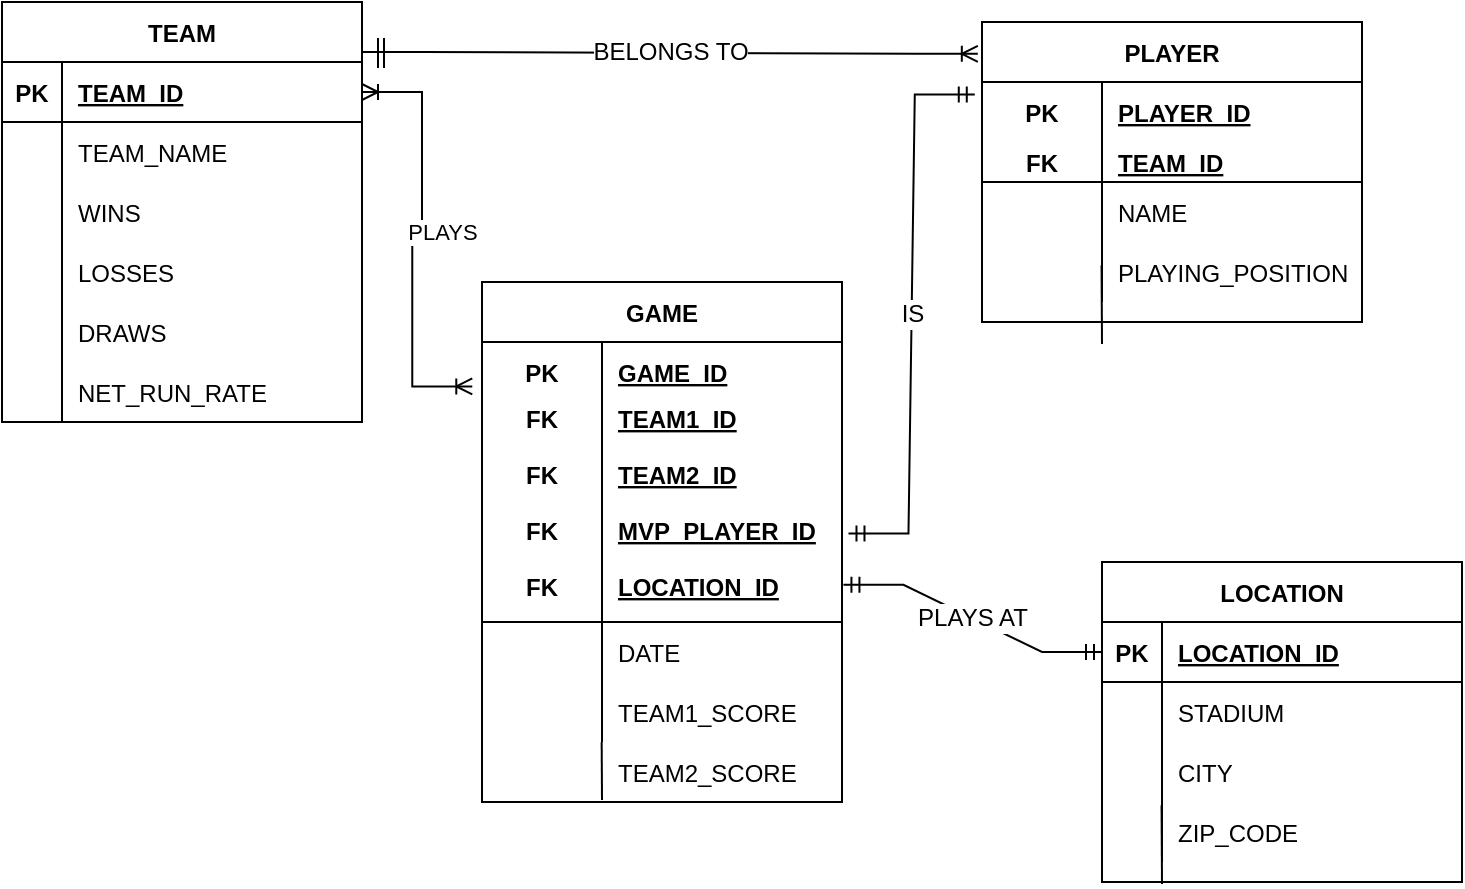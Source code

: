 <mxfile version="15.8.7" type="device"><diagram id="R2lEEEUBdFMjLlhIrx00" name="Page-1"><mxGraphModel dx="1038" dy="547" grid="1" gridSize="10" guides="1" tooltips="1" connect="1" arrows="1" fold="1" page="1" pageScale="1" pageWidth="850" pageHeight="1100" math="0" shadow="0" extFonts="Permanent Marker^https://fonts.googleapis.com/css?family=Permanent+Marker"><root><mxCell id="0"/><mxCell id="1" parent="0"/><mxCell id="5vlyNeQ3txYIT8EUhpx5-13" value="TEAM" style="shape=table;startSize=30;container=1;collapsible=1;childLayout=tableLayout;fixedRows=1;rowLines=0;fontStyle=1;align=center;resizeLast=1;" parent="1" vertex="1"><mxGeometry x="50" y="10" width="180" height="210" as="geometry"/></mxCell><mxCell id="5vlyNeQ3txYIT8EUhpx5-14" value="" style="shape=partialRectangle;collapsible=0;dropTarget=0;pointerEvents=0;fillColor=none;top=0;left=0;bottom=1;right=0;points=[[0,0.5],[1,0.5]];portConstraint=eastwest;" parent="5vlyNeQ3txYIT8EUhpx5-13" vertex="1"><mxGeometry y="30" width="180" height="30" as="geometry"/></mxCell><mxCell id="5vlyNeQ3txYIT8EUhpx5-15" value="PK" style="shape=partialRectangle;connectable=0;fillColor=none;top=0;left=0;bottom=0;right=0;fontStyle=1;overflow=hidden;" parent="5vlyNeQ3txYIT8EUhpx5-14" vertex="1"><mxGeometry width="30" height="30" as="geometry"><mxRectangle width="30" height="30" as="alternateBounds"/></mxGeometry></mxCell><mxCell id="5vlyNeQ3txYIT8EUhpx5-16" value="TEAM_ID" style="shape=partialRectangle;connectable=0;fillColor=none;top=0;left=0;bottom=0;right=0;align=left;spacingLeft=6;fontStyle=5;overflow=hidden;" parent="5vlyNeQ3txYIT8EUhpx5-14" vertex="1"><mxGeometry x="30" width="150" height="30" as="geometry"><mxRectangle width="150" height="30" as="alternateBounds"/></mxGeometry></mxCell><mxCell id="5vlyNeQ3txYIT8EUhpx5-17" value="" style="shape=partialRectangle;collapsible=0;dropTarget=0;pointerEvents=0;fillColor=none;top=0;left=0;bottom=0;right=0;points=[[0,0.5],[1,0.5]];portConstraint=eastwest;" parent="5vlyNeQ3txYIT8EUhpx5-13" vertex="1"><mxGeometry y="60" width="180" height="30" as="geometry"/></mxCell><mxCell id="5vlyNeQ3txYIT8EUhpx5-18" value="" style="shape=partialRectangle;connectable=0;fillColor=none;top=0;left=0;bottom=0;right=0;editable=1;overflow=hidden;" parent="5vlyNeQ3txYIT8EUhpx5-17" vertex="1"><mxGeometry width="30" height="30" as="geometry"><mxRectangle width="30" height="30" as="alternateBounds"/></mxGeometry></mxCell><mxCell id="5vlyNeQ3txYIT8EUhpx5-19" value="TEAM_NAME" style="shape=partialRectangle;connectable=0;fillColor=none;top=0;left=0;bottom=0;right=0;align=left;spacingLeft=6;overflow=hidden;" parent="5vlyNeQ3txYIT8EUhpx5-17" vertex="1"><mxGeometry x="30" width="150" height="30" as="geometry"><mxRectangle width="150" height="30" as="alternateBounds"/></mxGeometry></mxCell><mxCell id="5vlyNeQ3txYIT8EUhpx5-20" value="" style="shape=partialRectangle;collapsible=0;dropTarget=0;pointerEvents=0;fillColor=none;top=0;left=0;bottom=0;right=0;points=[[0,0.5],[1,0.5]];portConstraint=eastwest;" parent="5vlyNeQ3txYIT8EUhpx5-13" vertex="1"><mxGeometry y="90" width="180" height="30" as="geometry"/></mxCell><mxCell id="5vlyNeQ3txYIT8EUhpx5-21" value="" style="shape=partialRectangle;connectable=0;fillColor=none;top=0;left=0;bottom=0;right=0;editable=1;overflow=hidden;" parent="5vlyNeQ3txYIT8EUhpx5-20" vertex="1"><mxGeometry width="30" height="30" as="geometry"><mxRectangle width="30" height="30" as="alternateBounds"/></mxGeometry></mxCell><mxCell id="5vlyNeQ3txYIT8EUhpx5-22" value="WINS    " style="shape=partialRectangle;connectable=0;fillColor=none;top=0;left=0;bottom=0;right=0;align=left;spacingLeft=6;overflow=hidden;" parent="5vlyNeQ3txYIT8EUhpx5-20" vertex="1"><mxGeometry x="30" width="150" height="30" as="geometry"><mxRectangle width="150" height="30" as="alternateBounds"/></mxGeometry></mxCell><mxCell id="5vlyNeQ3txYIT8EUhpx5-23" value="" style="shape=partialRectangle;collapsible=0;dropTarget=0;pointerEvents=0;fillColor=none;top=0;left=0;bottom=0;right=0;points=[[0,0.5],[1,0.5]];portConstraint=eastwest;" parent="5vlyNeQ3txYIT8EUhpx5-13" vertex="1"><mxGeometry y="120" width="180" height="30" as="geometry"/></mxCell><mxCell id="5vlyNeQ3txYIT8EUhpx5-24" value="" style="shape=partialRectangle;connectable=0;fillColor=none;top=0;left=0;bottom=0;right=0;editable=1;overflow=hidden;" parent="5vlyNeQ3txYIT8EUhpx5-23" vertex="1"><mxGeometry width="30" height="30" as="geometry"><mxRectangle width="30" height="30" as="alternateBounds"/></mxGeometry></mxCell><mxCell id="5vlyNeQ3txYIT8EUhpx5-25" value="LOSSES" style="shape=partialRectangle;connectable=0;fillColor=none;top=0;left=0;bottom=0;right=0;align=left;spacingLeft=6;overflow=hidden;" parent="5vlyNeQ3txYIT8EUhpx5-23" vertex="1"><mxGeometry x="30" width="150" height="30" as="geometry"><mxRectangle width="150" height="30" as="alternateBounds"/></mxGeometry></mxCell><mxCell id="5vlyNeQ3txYIT8EUhpx5-26" value="LOCATION" style="shape=table;startSize=30;container=1;collapsible=1;childLayout=tableLayout;fixedRows=1;rowLines=0;fontStyle=1;align=center;resizeLast=1;" parent="1" vertex="1"><mxGeometry x="600" y="290" width="180" height="160" as="geometry"/></mxCell><mxCell id="5vlyNeQ3txYIT8EUhpx5-27" value="" style="shape=partialRectangle;collapsible=0;dropTarget=0;pointerEvents=0;fillColor=none;top=0;left=0;bottom=1;right=0;points=[[0,0.5],[1,0.5]];portConstraint=eastwest;" parent="5vlyNeQ3txYIT8EUhpx5-26" vertex="1"><mxGeometry y="30" width="180" height="30" as="geometry"/></mxCell><mxCell id="5vlyNeQ3txYIT8EUhpx5-28" value="PK" style="shape=partialRectangle;connectable=0;fillColor=none;top=0;left=0;bottom=0;right=0;fontStyle=1;overflow=hidden;" parent="5vlyNeQ3txYIT8EUhpx5-27" vertex="1"><mxGeometry width="30" height="30" as="geometry"><mxRectangle width="30" height="30" as="alternateBounds"/></mxGeometry></mxCell><mxCell id="5vlyNeQ3txYIT8EUhpx5-29" value="LOCATION_ID" style="shape=partialRectangle;connectable=0;fillColor=none;top=0;left=0;bottom=0;right=0;align=left;spacingLeft=6;fontStyle=5;overflow=hidden;" parent="5vlyNeQ3txYIT8EUhpx5-27" vertex="1"><mxGeometry x="30" width="150" height="30" as="geometry"><mxRectangle width="150" height="30" as="alternateBounds"/></mxGeometry></mxCell><mxCell id="5vlyNeQ3txYIT8EUhpx5-30" value="" style="shape=partialRectangle;collapsible=0;dropTarget=0;pointerEvents=0;fillColor=none;top=0;left=0;bottom=0;right=0;points=[[0,0.5],[1,0.5]];portConstraint=eastwest;" parent="5vlyNeQ3txYIT8EUhpx5-26" vertex="1"><mxGeometry y="60" width="180" height="30" as="geometry"/></mxCell><mxCell id="5vlyNeQ3txYIT8EUhpx5-31" value="" style="shape=partialRectangle;connectable=0;fillColor=none;top=0;left=0;bottom=0;right=0;editable=1;overflow=hidden;" parent="5vlyNeQ3txYIT8EUhpx5-30" vertex="1"><mxGeometry width="30" height="30" as="geometry"><mxRectangle width="30" height="30" as="alternateBounds"/></mxGeometry></mxCell><mxCell id="5vlyNeQ3txYIT8EUhpx5-32" value="STADIUM" style="shape=partialRectangle;connectable=0;fillColor=none;top=0;left=0;bottom=0;right=0;align=left;spacingLeft=6;overflow=hidden;" parent="5vlyNeQ3txYIT8EUhpx5-30" vertex="1"><mxGeometry x="30" width="150" height="30" as="geometry"><mxRectangle width="150" height="30" as="alternateBounds"/></mxGeometry></mxCell><mxCell id="5vlyNeQ3txYIT8EUhpx5-33" value="" style="shape=partialRectangle;collapsible=0;dropTarget=0;pointerEvents=0;fillColor=none;top=0;left=0;bottom=0;right=0;points=[[0,0.5],[1,0.5]];portConstraint=eastwest;" parent="5vlyNeQ3txYIT8EUhpx5-26" vertex="1"><mxGeometry y="90" width="180" height="30" as="geometry"/></mxCell><mxCell id="5vlyNeQ3txYIT8EUhpx5-34" value="" style="shape=partialRectangle;connectable=0;fillColor=none;top=0;left=0;bottom=0;right=0;editable=1;overflow=hidden;" parent="5vlyNeQ3txYIT8EUhpx5-33" vertex="1"><mxGeometry width="30" height="30" as="geometry"><mxRectangle width="30" height="30" as="alternateBounds"/></mxGeometry></mxCell><mxCell id="5vlyNeQ3txYIT8EUhpx5-35" value="CITY" style="shape=partialRectangle;connectable=0;fillColor=none;top=0;left=0;bottom=0;right=0;align=left;spacingLeft=6;overflow=hidden;" parent="5vlyNeQ3txYIT8EUhpx5-33" vertex="1"><mxGeometry x="30" width="150" height="30" as="geometry"><mxRectangle width="150" height="30" as="alternateBounds"/></mxGeometry></mxCell><mxCell id="5vlyNeQ3txYIT8EUhpx5-36" value="" style="shape=partialRectangle;collapsible=0;dropTarget=0;pointerEvents=0;fillColor=none;top=0;left=0;bottom=0;right=0;points=[[0,0.5],[1,0.5]];portConstraint=eastwest;" parent="5vlyNeQ3txYIT8EUhpx5-26" vertex="1"><mxGeometry y="120" width="180" height="30" as="geometry"/></mxCell><mxCell id="5vlyNeQ3txYIT8EUhpx5-37" value="" style="shape=partialRectangle;connectable=0;fillColor=none;top=0;left=0;bottom=0;right=0;editable=1;overflow=hidden;" parent="5vlyNeQ3txYIT8EUhpx5-36" vertex="1"><mxGeometry width="30" height="30" as="geometry"><mxRectangle width="30" height="30" as="alternateBounds"/></mxGeometry></mxCell><mxCell id="5vlyNeQ3txYIT8EUhpx5-38" value="ZIP_CODE" style="shape=partialRectangle;connectable=0;fillColor=none;top=0;left=0;bottom=0;right=0;align=left;spacingLeft=6;overflow=hidden;" parent="5vlyNeQ3txYIT8EUhpx5-36" vertex="1"><mxGeometry x="30" width="150" height="30" as="geometry"><mxRectangle width="150" height="30" as="alternateBounds"/></mxGeometry></mxCell><mxCell id="5vlyNeQ3txYIT8EUhpx5-66" value="DRAWS" style="shape=partialRectangle;connectable=0;fillColor=none;top=0;left=0;bottom=0;right=0;align=left;spacingLeft=6;overflow=hidden;" parent="1" vertex="1"><mxGeometry x="80" y="160" width="150" height="30" as="geometry"><mxRectangle width="150" height="30" as="alternateBounds"/></mxGeometry></mxCell><mxCell id="5vlyNeQ3txYIT8EUhpx5-67" value="NET_RUN_RATE" style="shape=partialRectangle;connectable=0;fillColor=none;top=0;left=0;bottom=0;right=0;align=left;spacingLeft=6;overflow=hidden;" parent="1" vertex="1"><mxGeometry x="80" y="190" width="150" height="30" as="geometry"><mxRectangle width="150" height="30" as="alternateBounds"/></mxGeometry></mxCell><mxCell id="5vlyNeQ3txYIT8EUhpx5-96" value="PLAYER" style="shape=table;startSize=30;container=1;collapsible=1;childLayout=tableLayout;fixedRows=1;rowLines=0;fontStyle=1;align=center;resizeLast=1;" parent="1" vertex="1"><mxGeometry x="540" y="20" width="190" height="150" as="geometry"/></mxCell><mxCell id="5vlyNeQ3txYIT8EUhpx5-97" value="" style="shape=partialRectangle;collapsible=0;dropTarget=0;pointerEvents=0;fillColor=none;top=0;left=0;bottom=0;right=0;points=[[0,0.5],[1,0.5]];portConstraint=eastwest;" parent="5vlyNeQ3txYIT8EUhpx5-96" vertex="1"><mxGeometry y="30" width="190" height="30" as="geometry"/></mxCell><mxCell id="5vlyNeQ3txYIT8EUhpx5-98" value="PK" style="shape=partialRectangle;connectable=0;fillColor=none;top=0;left=0;bottom=0;right=0;fontStyle=1;overflow=hidden;" parent="5vlyNeQ3txYIT8EUhpx5-97" vertex="1"><mxGeometry width="60" height="30" as="geometry"><mxRectangle width="60" height="30" as="alternateBounds"/></mxGeometry></mxCell><mxCell id="5vlyNeQ3txYIT8EUhpx5-99" value="PLAYER_ID" style="shape=partialRectangle;connectable=0;fillColor=none;top=0;left=0;bottom=0;right=0;align=left;spacingLeft=6;fontStyle=5;overflow=hidden;" parent="5vlyNeQ3txYIT8EUhpx5-97" vertex="1"><mxGeometry x="60" width="130" height="30" as="geometry"><mxRectangle width="130" height="30" as="alternateBounds"/></mxGeometry></mxCell><mxCell id="5vlyNeQ3txYIT8EUhpx5-100" value="" style="shape=partialRectangle;collapsible=0;dropTarget=0;pointerEvents=0;fillColor=none;top=0;left=0;bottom=1;right=0;points=[[0,0.5],[1,0.5]];portConstraint=eastwest;" parent="5vlyNeQ3txYIT8EUhpx5-96" vertex="1"><mxGeometry y="60" width="190" height="20" as="geometry"/></mxCell><mxCell id="5vlyNeQ3txYIT8EUhpx5-101" value="FK" style="shape=partialRectangle;connectable=0;fillColor=none;top=0;left=0;bottom=0;right=0;fontStyle=1;overflow=hidden;" parent="5vlyNeQ3txYIT8EUhpx5-100" vertex="1"><mxGeometry width="60" height="20" as="geometry"><mxRectangle width="60" height="20" as="alternateBounds"/></mxGeometry></mxCell><mxCell id="5vlyNeQ3txYIT8EUhpx5-102" value="TEAM_ID" style="shape=partialRectangle;connectable=0;fillColor=none;top=0;left=0;bottom=0;right=0;align=left;spacingLeft=6;fontStyle=5;overflow=hidden;" parent="5vlyNeQ3txYIT8EUhpx5-100" vertex="1"><mxGeometry x="60" width="130" height="20" as="geometry"><mxRectangle width="130" height="20" as="alternateBounds"/></mxGeometry></mxCell><mxCell id="5vlyNeQ3txYIT8EUhpx5-103" value="" style="shape=partialRectangle;collapsible=0;dropTarget=0;pointerEvents=0;fillColor=none;top=0;left=0;bottom=0;right=0;points=[[0,0.5],[1,0.5]];portConstraint=eastwest;" parent="5vlyNeQ3txYIT8EUhpx5-96" vertex="1"><mxGeometry y="80" width="190" height="30" as="geometry"/></mxCell><mxCell id="5vlyNeQ3txYIT8EUhpx5-104" value="" style="shape=partialRectangle;connectable=0;fillColor=none;top=0;left=0;bottom=0;right=0;editable=1;overflow=hidden;" parent="5vlyNeQ3txYIT8EUhpx5-103" vertex="1"><mxGeometry width="60" height="30" as="geometry"><mxRectangle width="60" height="30" as="alternateBounds"/></mxGeometry></mxCell><mxCell id="5vlyNeQ3txYIT8EUhpx5-105" value="NAME" style="shape=partialRectangle;connectable=0;fillColor=none;top=0;left=0;bottom=0;right=0;align=left;spacingLeft=6;overflow=hidden;" parent="5vlyNeQ3txYIT8EUhpx5-103" vertex="1"><mxGeometry x="60" width="130" height="30" as="geometry"><mxRectangle width="130" height="30" as="alternateBounds"/></mxGeometry></mxCell><mxCell id="5vlyNeQ3txYIT8EUhpx5-106" value="" style="shape=partialRectangle;collapsible=0;dropTarget=0;pointerEvents=0;fillColor=none;top=0;left=0;bottom=0;right=0;points=[[0,0.5],[1,0.5]];portConstraint=eastwest;" parent="5vlyNeQ3txYIT8EUhpx5-96" vertex="1"><mxGeometry y="110" width="190" height="30" as="geometry"/></mxCell><mxCell id="5vlyNeQ3txYIT8EUhpx5-107" value="" style="shape=partialRectangle;connectable=0;fillColor=none;top=0;left=0;bottom=0;right=0;editable=1;overflow=hidden;" parent="5vlyNeQ3txYIT8EUhpx5-106" vertex="1"><mxGeometry width="60" height="30" as="geometry"><mxRectangle width="60" height="30" as="alternateBounds"/></mxGeometry></mxCell><mxCell id="5vlyNeQ3txYIT8EUhpx5-108" value="PLAYING_POSITION" style="shape=partialRectangle;connectable=0;fillColor=none;top=0;left=0;bottom=0;right=0;align=left;spacingLeft=6;overflow=hidden;" parent="5vlyNeQ3txYIT8EUhpx5-106" vertex="1"><mxGeometry x="60" width="130" height="30" as="geometry"><mxRectangle width="130" height="30" as="alternateBounds"/></mxGeometry></mxCell><mxCell id="5vlyNeQ3txYIT8EUhpx5-124" value="" style="endArrow=none;html=1;rounded=0;" parent="1" edge="1"><mxGeometry width="50" height="50" relative="1" as="geometry"><mxPoint x="80" y="220" as="sourcePoint"/><mxPoint x="80" y="160" as="targetPoint"/></mxGeometry></mxCell><mxCell id="5vlyNeQ3txYIT8EUhpx5-126" value="" style="endArrow=none;html=1;rounded=0;entryX=0.171;entryY=0.02;entryDx=0;entryDy=0;entryPerimeter=0;" parent="1" edge="1"><mxGeometry width="50" height="50" relative="1" as="geometry"><mxPoint x="630" y="451" as="sourcePoint"/><mxPoint x="629.78" y="411.6" as="targetPoint"/></mxGeometry></mxCell><mxCell id="5vlyNeQ3txYIT8EUhpx5-174" value="GAME" style="shape=table;startSize=30;container=1;collapsible=1;childLayout=tableLayout;fixedRows=1;rowLines=0;fontStyle=1;align=center;resizeLast=1;" parent="1" vertex="1"><mxGeometry x="290" y="150" width="180" height="260" as="geometry"/></mxCell><mxCell id="5vlyNeQ3txYIT8EUhpx5-175" value="" style="shape=partialRectangle;collapsible=0;dropTarget=0;pointerEvents=0;fillColor=none;top=0;left=0;bottom=0;right=0;points=[[0,0.5],[1,0.5]];portConstraint=eastwest;" parent="5vlyNeQ3txYIT8EUhpx5-174" vertex="1"><mxGeometry y="30" width="180" height="30" as="geometry"/></mxCell><mxCell id="5vlyNeQ3txYIT8EUhpx5-176" value="PK" style="shape=partialRectangle;connectable=0;fillColor=none;top=0;left=0;bottom=0;right=0;fontStyle=1;overflow=hidden;" parent="5vlyNeQ3txYIT8EUhpx5-175" vertex="1"><mxGeometry width="60" height="30" as="geometry"><mxRectangle width="60" height="30" as="alternateBounds"/></mxGeometry></mxCell><mxCell id="5vlyNeQ3txYIT8EUhpx5-177" value="GAME_ID" style="shape=partialRectangle;connectable=0;fillColor=none;top=0;left=0;bottom=0;right=0;align=left;spacingLeft=6;fontStyle=5;overflow=hidden;" parent="5vlyNeQ3txYIT8EUhpx5-175" vertex="1"><mxGeometry x="60" width="120" height="30" as="geometry"><mxRectangle width="120" height="30" as="alternateBounds"/></mxGeometry></mxCell><mxCell id="5vlyNeQ3txYIT8EUhpx5-178" value="" style="shape=partialRectangle;collapsible=0;dropTarget=0;pointerEvents=0;fillColor=none;top=0;left=0;bottom=1;right=0;points=[[0,0.5],[1,0.5]];portConstraint=eastwest;" parent="5vlyNeQ3txYIT8EUhpx5-174" vertex="1"><mxGeometry y="60" width="180" height="110" as="geometry"/></mxCell><mxCell id="5vlyNeQ3txYIT8EUhpx5-179" value="FK&#10;&#10;FK&#10;&#10;FK&#10;&#10;FK&#10;&#10;" style="shape=partialRectangle;connectable=0;fillColor=none;top=0;left=0;bottom=0;right=0;fontStyle=1;overflow=hidden;" parent="5vlyNeQ3txYIT8EUhpx5-178" vertex="1"><mxGeometry width="60" height="110" as="geometry"><mxRectangle width="60" height="110" as="alternateBounds"/></mxGeometry></mxCell><mxCell id="5vlyNeQ3txYIT8EUhpx5-180" value="TEAM1_ID&#10;&#10;TEAM2_ID&#10;&#10;MVP_PLAYER_ID&#10;&#10;LOCATION_ID&#10;" style="shape=partialRectangle;connectable=0;fillColor=none;top=0;left=0;bottom=0;right=0;align=left;spacingLeft=6;fontStyle=5;overflow=hidden;" parent="5vlyNeQ3txYIT8EUhpx5-178" vertex="1"><mxGeometry x="60" width="120" height="110" as="geometry"><mxRectangle width="120" height="110" as="alternateBounds"/></mxGeometry></mxCell><mxCell id="5vlyNeQ3txYIT8EUhpx5-181" value="" style="shape=partialRectangle;collapsible=0;dropTarget=0;pointerEvents=0;fillColor=none;top=0;left=0;bottom=0;right=0;points=[[0,0.5],[1,0.5]];portConstraint=eastwest;" parent="5vlyNeQ3txYIT8EUhpx5-174" vertex="1"><mxGeometry y="170" width="180" height="30" as="geometry"/></mxCell><mxCell id="5vlyNeQ3txYIT8EUhpx5-182" value="" style="shape=partialRectangle;connectable=0;fillColor=none;top=0;left=0;bottom=0;right=0;editable=1;overflow=hidden;" parent="5vlyNeQ3txYIT8EUhpx5-181" vertex="1"><mxGeometry width="60" height="30" as="geometry"><mxRectangle width="60" height="30" as="alternateBounds"/></mxGeometry></mxCell><mxCell id="5vlyNeQ3txYIT8EUhpx5-183" value="DATE" style="shape=partialRectangle;connectable=0;fillColor=none;top=0;left=0;bottom=0;right=0;align=left;spacingLeft=6;overflow=hidden;" parent="5vlyNeQ3txYIT8EUhpx5-181" vertex="1"><mxGeometry x="60" width="120" height="30" as="geometry"><mxRectangle width="120" height="30" as="alternateBounds"/></mxGeometry></mxCell><mxCell id="5vlyNeQ3txYIT8EUhpx5-184" value="" style="shape=partialRectangle;collapsible=0;dropTarget=0;pointerEvents=0;fillColor=none;top=0;left=0;bottom=0;right=0;points=[[0,0.5],[1,0.5]];portConstraint=eastwest;" parent="5vlyNeQ3txYIT8EUhpx5-174" vertex="1"><mxGeometry y="200" width="180" height="30" as="geometry"/></mxCell><mxCell id="5vlyNeQ3txYIT8EUhpx5-185" value="" style="shape=partialRectangle;connectable=0;fillColor=none;top=0;left=0;bottom=0;right=0;editable=1;overflow=hidden;" parent="5vlyNeQ3txYIT8EUhpx5-184" vertex="1"><mxGeometry width="60" height="30" as="geometry"><mxRectangle width="60" height="30" as="alternateBounds"/></mxGeometry></mxCell><mxCell id="5vlyNeQ3txYIT8EUhpx5-186" value="TEAM1_SCORE" style="shape=partialRectangle;connectable=0;fillColor=none;top=0;left=0;bottom=0;right=0;align=left;spacingLeft=6;overflow=hidden;" parent="5vlyNeQ3txYIT8EUhpx5-184" vertex="1"><mxGeometry x="60" width="120" height="30" as="geometry"><mxRectangle width="120" height="30" as="alternateBounds"/></mxGeometry></mxCell><mxCell id="5vlyNeQ3txYIT8EUhpx5-187" value="TEAM2_SCORE" style="shape=partialRectangle;connectable=0;fillColor=none;top=0;left=0;bottom=0;right=0;align=left;spacingLeft=6;overflow=hidden;" parent="1" vertex="1"><mxGeometry x="350" y="380" width="120" height="30" as="geometry"><mxRectangle width="120" height="30" as="alternateBounds"/></mxGeometry></mxCell><mxCell id="5vlyNeQ3txYIT8EUhpx5-188" value="" style="shape=partialRectangle;connectable=0;fillColor=none;top=0;left=0;bottom=0;right=0;align=left;spacingLeft=6;overflow=hidden;" parent="1" vertex="1"><mxGeometry x="350" y="401" width="120" height="30" as="geometry"><mxRectangle width="120" height="30" as="alternateBounds"/></mxGeometry></mxCell><mxCell id="5vlyNeQ3txYIT8EUhpx5-190" value="" style="endArrow=none;html=1;rounded=0;entryX=0.338;entryY=1.033;entryDx=0;entryDy=0;entryPerimeter=0;" parent="1" edge="1"><mxGeometry width="50" height="50" relative="1" as="geometry"><mxPoint x="350" y="409" as="sourcePoint"/><mxPoint x="349.84" y="379.99" as="targetPoint"/></mxGeometry></mxCell><mxCell id="5vlyNeQ3txYIT8EUhpx5-191" value="PLAYS AT" style="edgeStyle=entityRelationEdgeStyle;fontSize=12;html=1;endArrow=ERmandOne;startArrow=ERmandOne;rounded=0;entryX=0;entryY=0.5;entryDx=0;entryDy=0;exitX=1.004;exitY=0.831;exitDx=0;exitDy=0;exitPerimeter=0;" parent="1" source="5vlyNeQ3txYIT8EUhpx5-178" target="5vlyNeQ3txYIT8EUhpx5-27" edge="1"><mxGeometry width="100" height="100" relative="1" as="geometry"><mxPoint x="370" y="280" as="sourcePoint"/><mxPoint x="470" y="180" as="targetPoint"/></mxGeometry></mxCell><mxCell id="5vlyNeQ3txYIT8EUhpx5-197" value="" style="endArrow=none;html=1;rounded=0;entryX=0.171;entryY=0.02;entryDx=0;entryDy=0;entryPerimeter=0;" parent="1" edge="1"><mxGeometry width="50" height="50" relative="1" as="geometry"><mxPoint x="600" y="181" as="sourcePoint"/><mxPoint x="599.78" y="141.6" as="targetPoint"/></mxGeometry></mxCell><mxCell id="5vlyNeQ3txYIT8EUhpx5-200" value="" style="edgeStyle=entityRelationEdgeStyle;fontSize=12;html=1;endArrow=ERoneToMany;startArrow=ERoneToMany;rounded=0;entryX=1;entryY=0.5;entryDx=0;entryDy=0;exitX=-0.027;exitY=0.74;exitDx=0;exitDy=0;exitPerimeter=0;" parent="1" source="5vlyNeQ3txYIT8EUhpx5-175" target="5vlyNeQ3txYIT8EUhpx5-14" edge="1"><mxGeometry width="100" height="100" relative="1" as="geometry"><mxPoint x="330" y="300" as="sourcePoint"/><mxPoint x="430" y="200" as="targetPoint"/></mxGeometry></mxCell><mxCell id="5vlyNeQ3txYIT8EUhpx5-201" value="PLAYS&lt;br&gt;" style="edgeLabel;html=1;align=center;verticalAlign=middle;resizable=0;points=[];" parent="5vlyNeQ3txYIT8EUhpx5-200" vertex="1" connectable="0"><mxGeometry x="-0.004" y="-3" relative="1" as="geometry"><mxPoint x="13" y="-7" as="offset"/></mxGeometry></mxCell><mxCell id="5vlyNeQ3txYIT8EUhpx5-202" value="BELONGS TO" style="edgeStyle=entityRelationEdgeStyle;fontSize=12;html=1;endArrow=ERoneToMany;rounded=0;exitX=1;exitY=0.119;exitDx=0;exitDy=0;exitPerimeter=0;entryX=-0.011;entryY=0.106;entryDx=0;entryDy=0;entryPerimeter=0;" parent="1" source="5vlyNeQ3txYIT8EUhpx5-13" target="5vlyNeQ3txYIT8EUhpx5-96" edge="1"><mxGeometry width="100" height="100" relative="1" as="geometry"><mxPoint x="330" y="300" as="sourcePoint"/><mxPoint x="430" y="200" as="targetPoint"/></mxGeometry></mxCell><mxCell id="5vlyNeQ3txYIT8EUhpx5-205" value="" style="endArrow=none;html=1;rounded=0;" parent="1" edge="1"><mxGeometry width="50" height="50" relative="1" as="geometry"><mxPoint x="241" y="43" as="sourcePoint"/><mxPoint x="241" y="28" as="targetPoint"/></mxGeometry></mxCell><mxCell id="5vlyNeQ3txYIT8EUhpx5-206" value="" style="endArrow=none;html=1;rounded=0;" parent="1" edge="1"><mxGeometry width="50" height="50" relative="1" as="geometry"><mxPoint x="238" y="43" as="sourcePoint"/><mxPoint x="238" y="28" as="targetPoint"/></mxGeometry></mxCell><mxCell id="5vlyNeQ3txYIT8EUhpx5-207" value="IS" style="edgeStyle=entityRelationEdgeStyle;fontSize=12;html=1;endArrow=ERmandOne;startArrow=ERmandOne;rounded=0;exitX=1.018;exitY=0.598;exitDx=0;exitDy=0;exitPerimeter=0;entryX=-0.019;entryY=0.207;entryDx=0;entryDy=0;entryPerimeter=0;" parent="1" source="5vlyNeQ3txYIT8EUhpx5-178" target="5vlyNeQ3txYIT8EUhpx5-97" edge="1"><mxGeometry width="100" height="100" relative="1" as="geometry"><mxPoint x="330" y="300" as="sourcePoint"/><mxPoint x="530" y="90" as="targetPoint"/></mxGeometry></mxCell></root></mxGraphModel></diagram></mxfile>